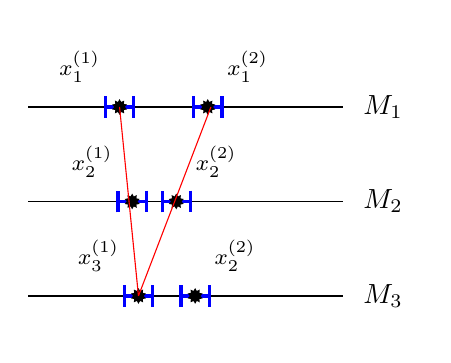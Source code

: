 \begin{tikzpicture}[scale=.4,every node/.style={minimum size=1cm},on grid,every
  text node part/.style={align=center}, declare function={ track(\x) =
    1.+3.0/7.5*\x; trackb(\x) = 1.9+.4/1.5*(\x-2.25); }]
  
  \def \a {2.5}
  \def \b {8}



    \begin{scope}

    \def \y {6}
    \draw (0,\y) -- (10,\y) node[right] {$M_1$};
    \def \x {2.9}
    \draw[blue,very thick,|-|] ({\x-.5},\y) -- ({\x+.5},\y);
    \node[fill,star,star points=10,scale=0.2] (x11) at (\x,\y) {} node[above left] at
    (x11) {\footnotesize $x_1^{(1)}$};
    \def \x {5.7}
    \draw[blue,very thick,|-|] ({\x-.5},\y) -- ({\x+.5},\y);
    \node[fill,star,star points=10,scale=0.2] (x12) at (\x,\y) {} node[above right] at
    (x12) {\footnotesize $x_1^{(2)}$};
    
    % M2
    \def \y {3}
    \draw (0,\y) -- (10,\y) node[right] {$M_2$};
    \def \x {3.3}
    \draw[blue,very thick,|-|] ({\x-.5},\y) -- ({\x+.5},\y);
    \node[fill,star,star points=10,scale=0.2] (x21) at (\x,\y) {} node[above left] at
    (x21) {\footnotesize $x_2^{(1)}$};
    \def \x {4.7}
    \draw[blue,very thick,|-|] ({\x-.5},\y) -- ({\x+.5},\y);
    \node[fill,star,star points=10,scale=0.2] (x22) at (\x,\y) {} node[above right] at
    (x22) {\footnotesize $x_2^{(2)}$};
    

    \def \y {0}
    \draw (0,\y) -- (10,\y) node[right] {$M_3$};
    \def \x {3.5}
    \draw[blue,very thick,|-|] ({\x-.5},\y) -- ({\x+.5},\y);
    \node[fill,star,star points=10,scale=0.2] (x31) at (\x,\y) {} node[above left] at
    (x31) {\footnotesize $x_3^{(1)}$};
    \def \x {5.3}
    \draw[blue,very thick,|-|] ({\x-.5},\y) -- ({\x+.5},\y);
    \node[fill,star,star points=10,scale=0.2] (x22) at (\x,\y) {} node[above right] at
    (x22) {\footnotesize $x_2^{(2)}$};

    %tracks
    \draw[red] (2.9,6) -- (3.5,0); % 112
    \draw[red] (5.8,6) -- (3.5,0);

  \end{scope}



\end{tikzpicture}
